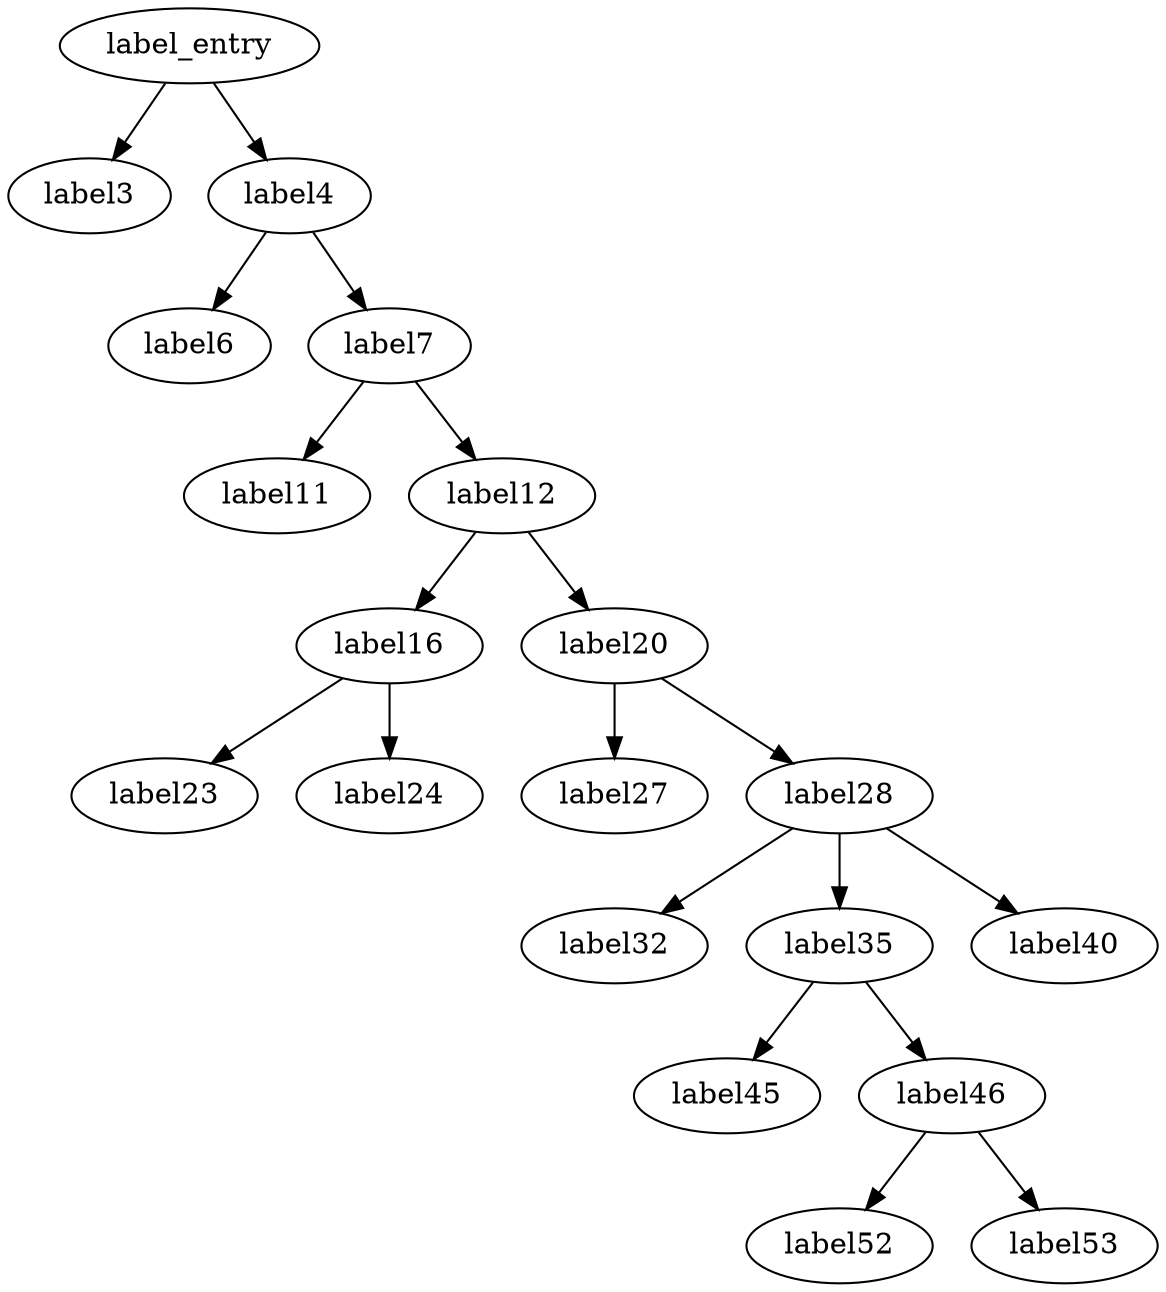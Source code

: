 digraph G {
	label_entry->label3;
	label_entry->label4;
	label4->label6;
	label4->label7;
	label7->label11;
	label7->label12;
	label12->label16;
	label12->label20;
	label16->label23;
	label16->label24;
	label20->label27;
	label20->label28;
	label28->label32;
	label28->label35;
	label28->label40;
	label35->label45;
	label35->label46;
	label46->label52;
	label46->label53;
}
